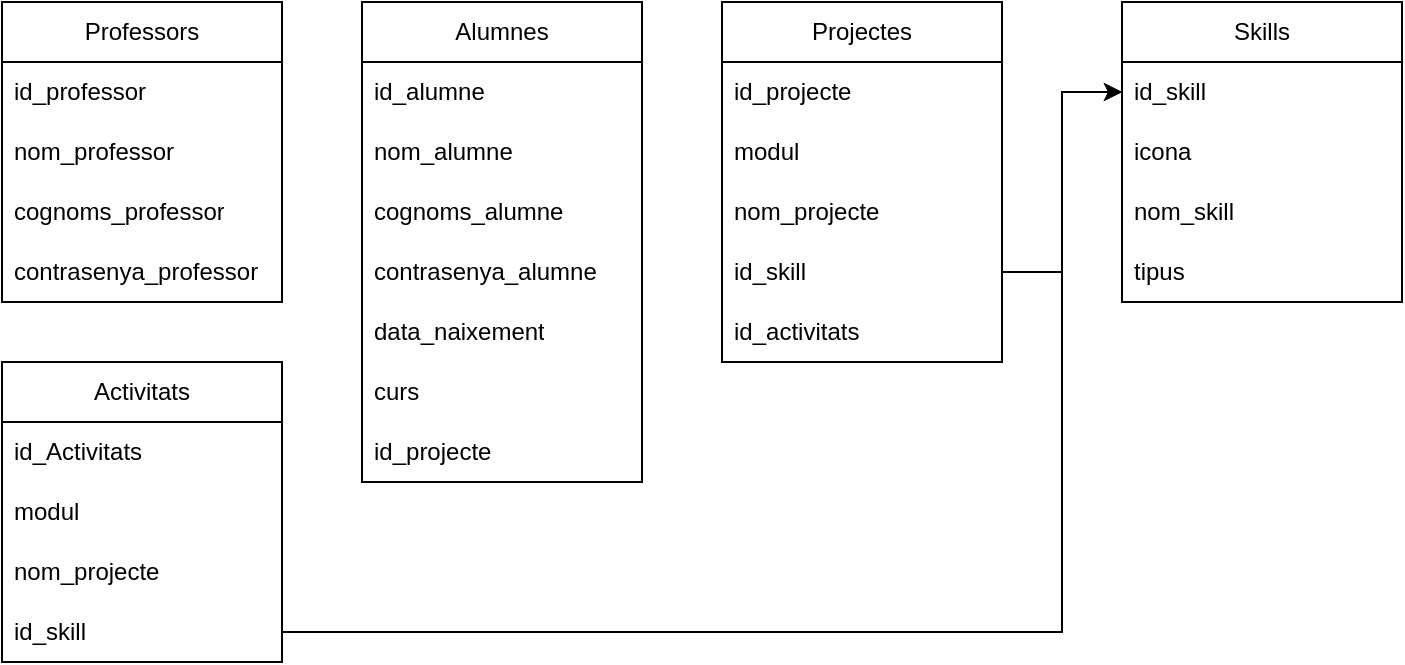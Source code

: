 <mxfile version="22.1.3" type="device">
  <diagram name="Página-1" id="NlfZsQDw7nhgQMNP9t8o">
    <mxGraphModel dx="989" dy="571" grid="1" gridSize="10" guides="1" tooltips="1" connect="1" arrows="1" fold="1" page="1" pageScale="1" pageWidth="827" pageHeight="1169" math="0" shadow="0">
      <root>
        <mxCell id="0" />
        <mxCell id="1" parent="0" />
        <mxCell id="2hSsHes1UhIEgCgEI3dx-1" value="Professors" style="swimlane;fontStyle=0;childLayout=stackLayout;horizontal=1;startSize=30;horizontalStack=0;resizeParent=1;resizeParentMax=0;resizeLast=0;collapsible=1;marginBottom=0;whiteSpace=wrap;html=1;" parent="1" vertex="1">
          <mxGeometry x="80" y="50" width="140" height="150" as="geometry" />
        </mxCell>
        <mxCell id="2hSsHes1UhIEgCgEI3dx-2" value="id_professor" style="text;strokeColor=none;fillColor=none;align=left;verticalAlign=middle;spacingLeft=4;spacingRight=4;overflow=hidden;points=[[0,0.5],[1,0.5]];portConstraint=eastwest;rotatable=0;whiteSpace=wrap;html=1;" parent="2hSsHes1UhIEgCgEI3dx-1" vertex="1">
          <mxGeometry y="30" width="140" height="30" as="geometry" />
        </mxCell>
        <mxCell id="2hSsHes1UhIEgCgEI3dx-3" value="nom_professor" style="text;strokeColor=none;fillColor=none;align=left;verticalAlign=middle;spacingLeft=4;spacingRight=4;overflow=hidden;points=[[0,0.5],[1,0.5]];portConstraint=eastwest;rotatable=0;whiteSpace=wrap;html=1;" parent="2hSsHes1UhIEgCgEI3dx-1" vertex="1">
          <mxGeometry y="60" width="140" height="30" as="geometry" />
        </mxCell>
        <mxCell id="2hSsHes1UhIEgCgEI3dx-4" value="cognoms_professor" style="text;strokeColor=none;fillColor=none;align=left;verticalAlign=middle;spacingLeft=4;spacingRight=4;overflow=hidden;points=[[0,0.5],[1,0.5]];portConstraint=eastwest;rotatable=0;whiteSpace=wrap;html=1;" parent="2hSsHes1UhIEgCgEI3dx-1" vertex="1">
          <mxGeometry y="90" width="140" height="30" as="geometry" />
        </mxCell>
        <mxCell id="2hSsHes1UhIEgCgEI3dx-5" value="contrasenya_professor" style="text;strokeColor=none;fillColor=none;align=left;verticalAlign=middle;spacingLeft=4;spacingRight=4;overflow=hidden;points=[[0,0.5],[1,0.5]];portConstraint=eastwest;rotatable=0;whiteSpace=wrap;html=1;" parent="2hSsHes1UhIEgCgEI3dx-1" vertex="1">
          <mxGeometry y="120" width="140" height="30" as="geometry" />
        </mxCell>
        <mxCell id="2hSsHes1UhIEgCgEI3dx-6" value="Alumnes" style="swimlane;fontStyle=0;childLayout=stackLayout;horizontal=1;startSize=30;horizontalStack=0;resizeParent=1;resizeParentMax=0;resizeLast=0;collapsible=1;marginBottom=0;whiteSpace=wrap;html=1;" parent="1" vertex="1">
          <mxGeometry x="260" y="50" width="140" height="240" as="geometry" />
        </mxCell>
        <mxCell id="2hSsHes1UhIEgCgEI3dx-7" value="id_alumne" style="text;strokeColor=none;fillColor=none;align=left;verticalAlign=middle;spacingLeft=4;spacingRight=4;overflow=hidden;points=[[0,0.5],[1,0.5]];portConstraint=eastwest;rotatable=0;whiteSpace=wrap;html=1;" parent="2hSsHes1UhIEgCgEI3dx-6" vertex="1">
          <mxGeometry y="30" width="140" height="30" as="geometry" />
        </mxCell>
        <mxCell id="2hSsHes1UhIEgCgEI3dx-8" value="nom_alumne" style="text;strokeColor=none;fillColor=none;align=left;verticalAlign=middle;spacingLeft=4;spacingRight=4;overflow=hidden;points=[[0,0.5],[1,0.5]];portConstraint=eastwest;rotatable=0;whiteSpace=wrap;html=1;" parent="2hSsHes1UhIEgCgEI3dx-6" vertex="1">
          <mxGeometry y="60" width="140" height="30" as="geometry" />
        </mxCell>
        <mxCell id="2hSsHes1UhIEgCgEI3dx-9" value="cognoms_alumne" style="text;strokeColor=none;fillColor=none;align=left;verticalAlign=middle;spacingLeft=4;spacingRight=4;overflow=hidden;points=[[0,0.5],[1,0.5]];portConstraint=eastwest;rotatable=0;whiteSpace=wrap;html=1;" parent="2hSsHes1UhIEgCgEI3dx-6" vertex="1">
          <mxGeometry y="90" width="140" height="30" as="geometry" />
        </mxCell>
        <mxCell id="2hSsHes1UhIEgCgEI3dx-10" value="contrasenya_alumne" style="text;strokeColor=none;fillColor=none;align=left;verticalAlign=middle;spacingLeft=4;spacingRight=4;overflow=hidden;points=[[0,0.5],[1,0.5]];portConstraint=eastwest;rotatable=0;whiteSpace=wrap;html=1;" parent="2hSsHes1UhIEgCgEI3dx-6" vertex="1">
          <mxGeometry y="120" width="140" height="30" as="geometry" />
        </mxCell>
        <mxCell id="OblWoucWyUk2qSmyRc_v-9" value="data_naixement" style="text;strokeColor=none;fillColor=none;align=left;verticalAlign=middle;spacingLeft=4;spacingRight=4;overflow=hidden;points=[[0,0.5],[1,0.5]];portConstraint=eastwest;rotatable=0;whiteSpace=wrap;html=1;" vertex="1" parent="2hSsHes1UhIEgCgEI3dx-6">
          <mxGeometry y="150" width="140" height="30" as="geometry" />
        </mxCell>
        <mxCell id="OblWoucWyUk2qSmyRc_v-10" value="curs" style="text;strokeColor=none;fillColor=none;align=left;verticalAlign=middle;spacingLeft=4;spacingRight=4;overflow=hidden;points=[[0,0.5],[1,0.5]];portConstraint=eastwest;rotatable=0;whiteSpace=wrap;html=1;" vertex="1" parent="2hSsHes1UhIEgCgEI3dx-6">
          <mxGeometry y="180" width="140" height="30" as="geometry" />
        </mxCell>
        <mxCell id="OblWoucWyUk2qSmyRc_v-17" value="id_projecte" style="text;strokeColor=none;fillColor=none;align=left;verticalAlign=middle;spacingLeft=4;spacingRight=4;overflow=hidden;points=[[0,0.5],[1,0.5]];portConstraint=eastwest;rotatable=0;whiteSpace=wrap;html=1;" vertex="1" parent="2hSsHes1UhIEgCgEI3dx-6">
          <mxGeometry y="210" width="140" height="30" as="geometry" />
        </mxCell>
        <mxCell id="2hSsHes1UhIEgCgEI3dx-11" value="Projectes" style="swimlane;fontStyle=0;childLayout=stackLayout;horizontal=1;startSize=30;horizontalStack=0;resizeParent=1;resizeParentMax=0;resizeLast=0;collapsible=1;marginBottom=0;whiteSpace=wrap;html=1;" parent="1" vertex="1">
          <mxGeometry x="440" y="50" width="140" height="180" as="geometry" />
        </mxCell>
        <mxCell id="2hSsHes1UhIEgCgEI3dx-12" value="id_projecte" style="text;strokeColor=none;fillColor=none;align=left;verticalAlign=middle;spacingLeft=4;spacingRight=4;overflow=hidden;points=[[0,0.5],[1,0.5]];portConstraint=eastwest;rotatable=0;whiteSpace=wrap;html=1;" parent="2hSsHes1UhIEgCgEI3dx-11" vertex="1">
          <mxGeometry y="30" width="140" height="30" as="geometry" />
        </mxCell>
        <mxCell id="2hSsHes1UhIEgCgEI3dx-13" value="modul" style="text;strokeColor=none;fillColor=none;align=left;verticalAlign=middle;spacingLeft=4;spacingRight=4;overflow=hidden;points=[[0,0.5],[1,0.5]];portConstraint=eastwest;rotatable=0;whiteSpace=wrap;html=1;" parent="2hSsHes1UhIEgCgEI3dx-11" vertex="1">
          <mxGeometry y="60" width="140" height="30" as="geometry" />
        </mxCell>
        <mxCell id="2hSsHes1UhIEgCgEI3dx-14" value="nom_projecte" style="text;strokeColor=none;fillColor=none;align=left;verticalAlign=middle;spacingLeft=4;spacingRight=4;overflow=hidden;points=[[0,0.5],[1,0.5]];portConstraint=eastwest;rotatable=0;whiteSpace=wrap;html=1;" parent="2hSsHes1UhIEgCgEI3dx-11" vertex="1">
          <mxGeometry y="90" width="140" height="30" as="geometry" />
        </mxCell>
        <mxCell id="OblWoucWyUk2qSmyRc_v-1" value="id_skill" style="text;strokeColor=none;fillColor=none;align=left;verticalAlign=middle;spacingLeft=4;spacingRight=4;overflow=hidden;points=[[0,0.5],[1,0.5]];portConstraint=eastwest;rotatable=0;whiteSpace=wrap;html=1;" vertex="1" parent="2hSsHes1UhIEgCgEI3dx-11">
          <mxGeometry y="120" width="140" height="30" as="geometry" />
        </mxCell>
        <mxCell id="OblWoucWyUk2qSmyRc_v-18" value="id_activitats" style="text;strokeColor=none;fillColor=none;align=left;verticalAlign=middle;spacingLeft=4;spacingRight=4;overflow=hidden;points=[[0,0.5],[1,0.5]];portConstraint=eastwest;rotatable=0;whiteSpace=wrap;html=1;" vertex="1" parent="2hSsHes1UhIEgCgEI3dx-11">
          <mxGeometry y="150" width="140" height="30" as="geometry" />
        </mxCell>
        <mxCell id="2hSsHes1UhIEgCgEI3dx-15" value="Skills" style="swimlane;fontStyle=0;childLayout=stackLayout;horizontal=1;startSize=30;horizontalStack=0;resizeParent=1;resizeParentMax=0;resizeLast=0;collapsible=1;marginBottom=0;whiteSpace=wrap;html=1;" parent="1" vertex="1">
          <mxGeometry x="640" y="50" width="140" height="150" as="geometry" />
        </mxCell>
        <mxCell id="2hSsHes1UhIEgCgEI3dx-16" value="id_skill" style="text;strokeColor=none;fillColor=none;align=left;verticalAlign=middle;spacingLeft=4;spacingRight=4;overflow=hidden;points=[[0,0.5],[1,0.5]];portConstraint=eastwest;rotatable=0;whiteSpace=wrap;html=1;" parent="2hSsHes1UhIEgCgEI3dx-15" vertex="1">
          <mxGeometry y="30" width="140" height="30" as="geometry" />
        </mxCell>
        <mxCell id="2hSsHes1UhIEgCgEI3dx-17" value="icona" style="text;strokeColor=none;fillColor=none;align=left;verticalAlign=middle;spacingLeft=4;spacingRight=4;overflow=hidden;points=[[0,0.5],[1,0.5]];portConstraint=eastwest;rotatable=0;whiteSpace=wrap;html=1;" parent="2hSsHes1UhIEgCgEI3dx-15" vertex="1">
          <mxGeometry y="60" width="140" height="30" as="geometry" />
        </mxCell>
        <mxCell id="2hSsHes1UhIEgCgEI3dx-18" value="nom_skill" style="text;strokeColor=none;fillColor=none;align=left;verticalAlign=middle;spacingLeft=4;spacingRight=4;overflow=hidden;points=[[0,0.5],[1,0.5]];portConstraint=eastwest;rotatable=0;whiteSpace=wrap;html=1;" parent="2hSsHes1UhIEgCgEI3dx-15" vertex="1">
          <mxGeometry y="90" width="140" height="30" as="geometry" />
        </mxCell>
        <mxCell id="2hSsHes1UhIEgCgEI3dx-19" value="tipus" style="text;strokeColor=none;fillColor=none;align=left;verticalAlign=middle;spacingLeft=4;spacingRight=4;overflow=hidden;points=[[0,0.5],[1,0.5]];portConstraint=eastwest;rotatable=0;whiteSpace=wrap;html=1;" parent="2hSsHes1UhIEgCgEI3dx-15" vertex="1">
          <mxGeometry y="120" width="140" height="30" as="geometry" />
        </mxCell>
        <mxCell id="OblWoucWyUk2qSmyRc_v-3" style="edgeStyle=orthogonalEdgeStyle;rounded=0;orthogonalLoop=1;jettySize=auto;html=1;exitX=1;exitY=0.5;exitDx=0;exitDy=0;entryX=0;entryY=0.5;entryDx=0;entryDy=0;" edge="1" parent="1" source="OblWoucWyUk2qSmyRc_v-1" target="2hSsHes1UhIEgCgEI3dx-16">
          <mxGeometry relative="1" as="geometry" />
        </mxCell>
        <mxCell id="OblWoucWyUk2qSmyRc_v-4" value="Activitats" style="swimlane;fontStyle=0;childLayout=stackLayout;horizontal=1;startSize=30;horizontalStack=0;resizeParent=1;resizeParentMax=0;resizeLast=0;collapsible=1;marginBottom=0;whiteSpace=wrap;html=1;" vertex="1" parent="1">
          <mxGeometry x="80" y="230" width="140" height="150" as="geometry" />
        </mxCell>
        <mxCell id="OblWoucWyUk2qSmyRc_v-5" value="id_Activitats" style="text;strokeColor=none;fillColor=none;align=left;verticalAlign=middle;spacingLeft=4;spacingRight=4;overflow=hidden;points=[[0,0.5],[1,0.5]];portConstraint=eastwest;rotatable=0;whiteSpace=wrap;html=1;" vertex="1" parent="OblWoucWyUk2qSmyRc_v-4">
          <mxGeometry y="30" width="140" height="30" as="geometry" />
        </mxCell>
        <mxCell id="OblWoucWyUk2qSmyRc_v-6" value="modul" style="text;strokeColor=none;fillColor=none;align=left;verticalAlign=middle;spacingLeft=4;spacingRight=4;overflow=hidden;points=[[0,0.5],[1,0.5]];portConstraint=eastwest;rotatable=0;whiteSpace=wrap;html=1;" vertex="1" parent="OblWoucWyUk2qSmyRc_v-4">
          <mxGeometry y="60" width="140" height="30" as="geometry" />
        </mxCell>
        <mxCell id="OblWoucWyUk2qSmyRc_v-7" value="nom_projecte" style="text;strokeColor=none;fillColor=none;align=left;verticalAlign=middle;spacingLeft=4;spacingRight=4;overflow=hidden;points=[[0,0.5],[1,0.5]];portConstraint=eastwest;rotatable=0;whiteSpace=wrap;html=1;" vertex="1" parent="OblWoucWyUk2qSmyRc_v-4">
          <mxGeometry y="90" width="140" height="30" as="geometry" />
        </mxCell>
        <mxCell id="OblWoucWyUk2qSmyRc_v-8" value="id_skill" style="text;strokeColor=none;fillColor=none;align=left;verticalAlign=middle;spacingLeft=4;spacingRight=4;overflow=hidden;points=[[0,0.5],[1,0.5]];portConstraint=eastwest;rotatable=0;whiteSpace=wrap;html=1;" vertex="1" parent="OblWoucWyUk2qSmyRc_v-4">
          <mxGeometry y="120" width="140" height="30" as="geometry" />
        </mxCell>
        <mxCell id="OblWoucWyUk2qSmyRc_v-11" style="edgeStyle=orthogonalEdgeStyle;rounded=0;orthogonalLoop=1;jettySize=auto;html=1;exitX=1;exitY=0.5;exitDx=0;exitDy=0;entryX=0;entryY=0.5;entryDx=0;entryDy=0;" edge="1" parent="1" source="OblWoucWyUk2qSmyRc_v-8" target="2hSsHes1UhIEgCgEI3dx-16">
          <mxGeometry relative="1" as="geometry">
            <Array as="points">
              <mxPoint x="610" y="365" />
              <mxPoint x="610" y="95" />
            </Array>
          </mxGeometry>
        </mxCell>
      </root>
    </mxGraphModel>
  </diagram>
</mxfile>

